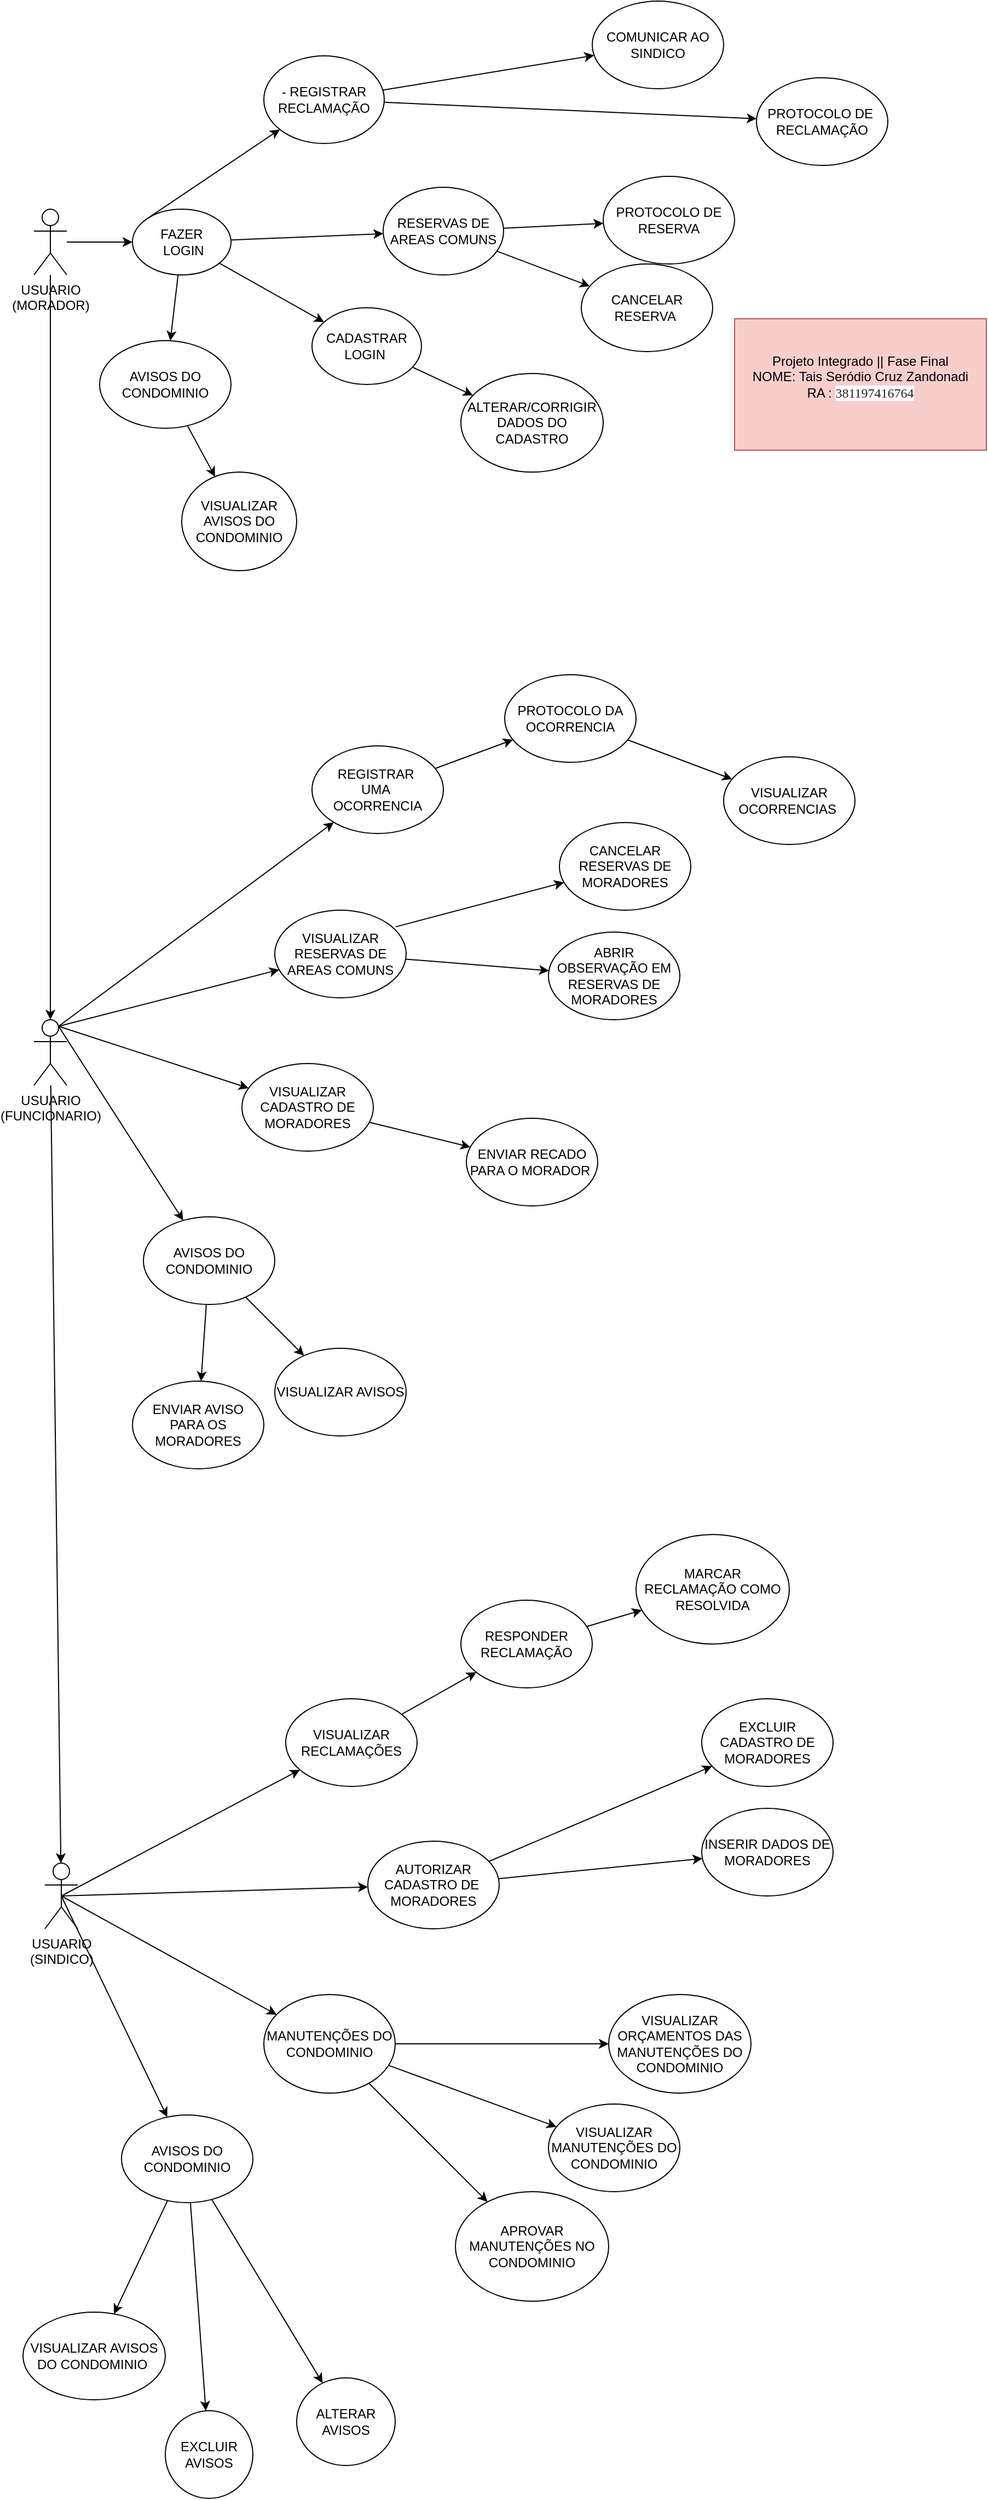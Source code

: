 <mxfile version="13.9.9" type="device"><diagram id="DLlGXArdFnO6EcHMvpdT" name="Página-1"><mxGraphModel dx="1002" dy="576" grid="1" gridSize="10" guides="1" tooltips="1" connect="1" arrows="1" fold="1" page="1" pageScale="1" pageWidth="827" pageHeight="1169" math="0" shadow="0"><root><mxCell id="0"/><mxCell id="1" parent="0"/><mxCell id="-fH2it9vUHm40Q3_pV9t-5" value="" style="edgeStyle=orthogonalEdgeStyle;rounded=0;orthogonalLoop=1;jettySize=auto;html=1;" parent="1" source="-fH2it9vUHm40Q3_pV9t-1" target="-fH2it9vUHm40Q3_pV9t-4" edge="1"><mxGeometry relative="1" as="geometry"/></mxCell><object label="USUARIO&lt;br&gt;(MORADOR)" id="-fH2it9vUHm40Q3_pV9t-1"><mxCell style="shape=umlActor;verticalLabelPosition=bottom;verticalAlign=top;html=1;outlineConnect=0;" parent="1" vertex="1"><mxGeometry x="40" y="200" width="30" height="60" as="geometry"/></mxCell></object><mxCell id="-fH2it9vUHm40Q3_pV9t-2" value="- REGISTRAR RECLAMAÇÃO" style="ellipse;whiteSpace=wrap;html=1;" parent="1" vertex="1"><mxGeometry x="250" y="60" width="110" height="80" as="geometry"/></mxCell><mxCell id="-fH2it9vUHm40Q3_pV9t-3" value="RESERVAS DE AREAS COMUNS" style="ellipse;whiteSpace=wrap;html=1;" parent="1" vertex="1"><mxGeometry x="359" y="180" width="110" height="80" as="geometry"/></mxCell><mxCell id="-fH2it9vUHm40Q3_pV9t-7" value="USUARIO&lt;br&gt;(SINDICO)" style="shape=umlActor;verticalLabelPosition=bottom;verticalAlign=top;html=1;outlineConnect=0;" parent="1" vertex="1"><mxGeometry x="50" y="1710" width="30" height="60" as="geometry"/></mxCell><mxCell id="-fH2it9vUHm40Q3_pV9t-8" value="" style="endArrow=classic;html=1;" parent="1" edge="1" target="-fH2it9vUHm40Q3_pV9t-7" source="-fH2it9vUHm40Q3_pV9t-4"><mxGeometry width="50" height="50" relative="1" as="geometry"><mxPoint x="60" y="620" as="sourcePoint"/><mxPoint x="60" y="860" as="targetPoint"/></mxGeometry></mxCell><mxCell id="-fH2it9vUHm40Q3_pV9t-13" value="CADASTRAR LOGIN&amp;nbsp;" style="ellipse;whiteSpace=wrap;html=1;" parent="1" vertex="1"><mxGeometry x="294" y="290" width="100" height="70" as="geometry"/></mxCell><mxCell id="-fH2it9vUHm40Q3_pV9t-14" value="" style="endArrow=classic;html=1;" parent="1" edge="1" target="-fH2it9vUHm40Q3_pV9t-3" source="-fH2it9vUHm40Q3_pV9t-20"><mxGeometry width="50" height="50" relative="1" as="geometry"><mxPoint x="70" y="280" as="sourcePoint"/><mxPoint x="230" y="220" as="targetPoint"/><Array as="points"/></mxGeometry></mxCell><mxCell id="-fH2it9vUHm40Q3_pV9t-15" value="" style="endArrow=classic;html=1;" parent="1" edge="1" target="-fH2it9vUHm40Q3_pV9t-13" source="-fH2it9vUHm40Q3_pV9t-20"><mxGeometry width="50" height="50" relative="1" as="geometry"><mxPoint x="70" y="280" as="sourcePoint"/><mxPoint x="160" y="340" as="targetPoint"/></mxGeometry></mxCell><mxCell id="-fH2it9vUHm40Q3_pV9t-16" value="" style="endArrow=classic;html=1;exitX=0;exitY=0;exitDx=0;exitDy=0;" parent="1" edge="1" target="-fH2it9vUHm40Q3_pV9t-2" source="-fH2it9vUHm40Q3_pV9t-20"><mxGeometry width="50" height="50" relative="1" as="geometry"><mxPoint x="70" y="280" as="sourcePoint"/><mxPoint x="160" y="171" as="targetPoint"/></mxGeometry></mxCell><mxCell id="-fH2it9vUHm40Q3_pV9t-17" value="VISUALIZAR RESERVAS DE AREAS COMUNS" style="ellipse;whiteSpace=wrap;html=1;" parent="1" vertex="1"><mxGeometry x="260" y="840" width="120" height="80" as="geometry"/></mxCell><mxCell id="-fH2it9vUHm40Q3_pV9t-18" value="REGISTRAR&amp;nbsp;&lt;br&gt;UMA&amp;nbsp;&lt;br&gt;OCORRENCIA" style="ellipse;whiteSpace=wrap;html=1;" parent="1" vertex="1"><mxGeometry x="294" y="690" width="120" height="80" as="geometry"/></mxCell><mxCell id="-fH2it9vUHm40Q3_pV9t-19" value="VISUALIZAR CADASTRO DE MORADORES" style="ellipse;whiteSpace=wrap;html=1;" parent="1" vertex="1"><mxGeometry x="230" y="980" width="120" height="80" as="geometry"/></mxCell><mxCell id="-fH2it9vUHm40Q3_pV9t-20" value="FAZER&lt;br&gt;&amp;nbsp;LOGIN" style="ellipse;whiteSpace=wrap;html=1;" parent="1" vertex="1"><mxGeometry x="130" y="200" width="90" height="60" as="geometry"/></mxCell><mxCell id="-fH2it9vUHm40Q3_pV9t-21" value="" style="endArrow=classic;html=1;" parent="1" edge="1" target="-fH2it9vUHm40Q3_pV9t-20" source="-fH2it9vUHm40Q3_pV9t-1"><mxGeometry width="50" height="50" relative="1" as="geometry"><mxPoint x="100" y="310" as="sourcePoint"/><mxPoint x="220" y="300" as="targetPoint"/></mxGeometry></mxCell><mxCell id="-fH2it9vUHm40Q3_pV9t-22" value="" style="endArrow=classic;html=1;exitX=0.75;exitY=0.1;exitDx=0;exitDy=0;exitPerimeter=0;" parent="1" edge="1" target="-fH2it9vUHm40Q3_pV9t-18" source="-fH2it9vUHm40Q3_pV9t-4"><mxGeometry width="50" height="50" relative="1" as="geometry"><mxPoint x="130" y="560" as="sourcePoint"/><mxPoint x="320" y="490" as="targetPoint"/></mxGeometry></mxCell><mxCell id="-fH2it9vUHm40Q3_pV9t-23" value="" style="endArrow=classic;html=1;exitX=0.75;exitY=0.1;exitDx=0;exitDy=0;exitPerimeter=0;" parent="1" edge="1" target="-fH2it9vUHm40Q3_pV9t-17" source="-fH2it9vUHm40Q3_pV9t-4"><mxGeometry width="50" height="50" relative="1" as="geometry"><mxPoint x="80" y="570" as="sourcePoint"/><mxPoint x="220" y="620" as="targetPoint"/></mxGeometry></mxCell><mxCell id="-fH2it9vUHm40Q3_pV9t-24" value="" style="endArrow=classic;html=1;exitX=0.75;exitY=0.1;exitDx=0;exitDy=0;exitPerimeter=0;" parent="1" edge="1" target="-fH2it9vUHm40Q3_pV9t-19" source="-fH2it9vUHm40Q3_pV9t-4"><mxGeometry width="50" height="50" relative="1" as="geometry"><mxPoint x="80" y="570" as="sourcePoint"/><mxPoint x="300" y="660" as="targetPoint"/></mxGeometry></mxCell><mxCell id="-fH2it9vUHm40Q3_pV9t-25" value="VISUALIZAR RECLAMAÇÕES" style="ellipse;whiteSpace=wrap;html=1;" parent="1" vertex="1"><mxGeometry x="270" y="1560" width="120" height="80" as="geometry"/></mxCell><mxCell id="-fH2it9vUHm40Q3_pV9t-26" value="AUTORIZAR&lt;br&gt;CADASTRO DE&amp;nbsp;&lt;br&gt;MORADORES" style="ellipse;whiteSpace=wrap;html=1;" parent="1" vertex="1"><mxGeometry x="345" y="1690" width="120" height="80" as="geometry"/></mxCell><mxCell id="-fH2it9vUHm40Q3_pV9t-28" value="APROVAR MANUTENÇÕES NO CONDOMINIO" style="ellipse;whiteSpace=wrap;html=1;" parent="1" vertex="1"><mxGeometry x="425" y="2010" width="140" height="100" as="geometry"/></mxCell><mxCell id="-fH2it9vUHm40Q3_pV9t-29" value="" style="endArrow=classic;html=1;exitX=0.5;exitY=0.5;exitDx=0;exitDy=0;exitPerimeter=0;" parent="1" edge="1" target="-fH2it9vUHm40Q3_pV9t-26" source="-fH2it9vUHm40Q3_pV9t-7"><mxGeometry width="50" height="50" relative="1" as="geometry"><mxPoint x="80" y="900" as="sourcePoint"/><mxPoint x="180" y="880" as="targetPoint"/></mxGeometry></mxCell><mxCell id="-fH2it9vUHm40Q3_pV9t-31" value="" style="endArrow=classic;html=1;" parent="1" edge="1" target="-fH2it9vUHm40Q3_pV9t-28" source="WAlJ7rrrp2vhT6cRKOS5-19"><mxGeometry width="50" height="50" relative="1" as="geometry"><mxPoint x="240" y="1440" as="sourcePoint"/><mxPoint x="290" y="930" as="targetPoint"/></mxGeometry></mxCell><mxCell id="-fH2it9vUHm40Q3_pV9t-32" value="" style="endArrow=classic;html=1;exitX=0.5;exitY=0.5;exitDx=0;exitDy=0;exitPerimeter=0;" parent="1" edge="1" target="-fH2it9vUHm40Q3_pV9t-25" source="-fH2it9vUHm40Q3_pV9t-7"><mxGeometry width="50" height="50" relative="1" as="geometry"><mxPoint x="80" y="900" as="sourcePoint"/><mxPoint x="190" y="970" as="targetPoint"/></mxGeometry></mxCell><mxCell id="-fH2it9vUHm40Q3_pV9t-33" value="Projeto Integrado || Fase Final&lt;br&gt;NOME: Tais Seródio Cruz Zandonadi&lt;br&gt;RA :&amp;nbsp;&lt;span style=&quot;color: rgb(33 , 33 , 33) ; font-family: &amp;#34;open_sansregular&amp;#34; ; background-color: rgb(255 , 255 , 255)&quot;&gt;381197416764&lt;br&gt;&lt;br&gt;&lt;/span&gt;" style="text;html=1;strokeColor=#b85450;fillColor=#f8cecc;align=center;verticalAlign=middle;whiteSpace=wrap;rounded=0;" parent="1" vertex="1"><mxGeometry x="680" y="300" width="230" height="120" as="geometry"/></mxCell><mxCell id="WAlJ7rrrp2vhT6cRKOS5-1" value="" style="endArrow=classic;html=1;" edge="1" parent="1" source="-fH2it9vUHm40Q3_pV9t-2" target="WAlJ7rrrp2vhT6cRKOS5-2"><mxGeometry width="50" height="50" relative="1" as="geometry"><mxPoint x="290" y="140" as="sourcePoint"/><mxPoint x="380" y="140" as="targetPoint"/></mxGeometry></mxCell><mxCell id="WAlJ7rrrp2vhT6cRKOS5-2" value="PROTOCOLO DE&amp;nbsp;&lt;br&gt;RECLAMAÇÃO" style="ellipse;whiteSpace=wrap;html=1;" vertex="1" parent="1"><mxGeometry x="700" y="80" width="120" height="80" as="geometry"/></mxCell><mxCell id="WAlJ7rrrp2vhT6cRKOS5-3" value="" style="endArrow=classic;html=1;" edge="1" parent="1" source="-fH2it9vUHm40Q3_pV9t-3" target="WAlJ7rrrp2vhT6cRKOS5-4"><mxGeometry width="50" height="50" relative="1" as="geometry"><mxPoint x="360" y="220" as="sourcePoint"/><mxPoint x="420" y="200" as="targetPoint"/></mxGeometry></mxCell><mxCell id="WAlJ7rrrp2vhT6cRKOS5-4" value="PROTOCOLO DE RESERVA" style="ellipse;whiteSpace=wrap;html=1;" vertex="1" parent="1"><mxGeometry x="560" y="170" width="120" height="80" as="geometry"/></mxCell><mxCell id="WAlJ7rrrp2vhT6cRKOS5-5" value="" style="endArrow=classic;html=1;" edge="1" parent="1" source="-fH2it9vUHm40Q3_pV9t-13" target="WAlJ7rrrp2vhT6cRKOS5-6"><mxGeometry width="50" height="50" relative="1" as="geometry"><mxPoint x="330" y="320" as="sourcePoint"/><mxPoint x="430" y="290" as="targetPoint"/></mxGeometry></mxCell><mxCell id="WAlJ7rrrp2vhT6cRKOS5-6" value="ALTERAR/CORRIGIR DADOS DO CADASTRO" style="ellipse;whiteSpace=wrap;html=1;" vertex="1" parent="1"><mxGeometry x="430" y="350" width="130" height="90" as="geometry"/></mxCell><mxCell id="WAlJ7rrrp2vhT6cRKOS5-7" value="" style="endArrow=classic;html=1;" edge="1" parent="1" source="-fH2it9vUHm40Q3_pV9t-18" target="WAlJ7rrrp2vhT6cRKOS5-8"><mxGeometry width="50" height="50" relative="1" as="geometry"><mxPoint x="420" y="480" as="sourcePoint"/><mxPoint x="510" y="490" as="targetPoint"/></mxGeometry></mxCell><mxCell id="WAlJ7rrrp2vhT6cRKOS5-8" value="PROTOCOLO DA OCORRENCIA" style="ellipse;whiteSpace=wrap;html=1;" vertex="1" parent="1"><mxGeometry x="470" y="625" width="120" height="80" as="geometry"/></mxCell><mxCell id="WAlJ7rrrp2vhT6cRKOS5-9" value="" style="endArrow=classic;html=1;" edge="1" parent="1" source="-fH2it9vUHm40Q3_pV9t-17" target="WAlJ7rrrp2vhT6cRKOS5-10"><mxGeometry width="50" height="50" relative="1" as="geometry"><mxPoint x="360" y="570" as="sourcePoint"/><mxPoint x="470" y="560" as="targetPoint"/></mxGeometry></mxCell><mxCell id="WAlJ7rrrp2vhT6cRKOS5-10" value="ABRIR OBSERVAÇÃO EM RESERVAS DE MORADORES" style="ellipse;whiteSpace=wrap;html=1;" vertex="1" parent="1"><mxGeometry x="510" y="860" width="120" height="80" as="geometry"/></mxCell><mxCell id="WAlJ7rrrp2vhT6cRKOS5-14" value="" style="endArrow=classic;html=1;" edge="1" parent="1" source="-fH2it9vUHm40Q3_pV9t-26" target="WAlJ7rrrp2vhT6cRKOS5-15"><mxGeometry width="50" height="50" relative="1" as="geometry"><mxPoint x="330" y="840" as="sourcePoint"/><mxPoint x="410" y="840" as="targetPoint"/></mxGeometry></mxCell><mxCell id="WAlJ7rrrp2vhT6cRKOS5-15" value="EXCLUIR CADASTRO DE MORADORES" style="ellipse;whiteSpace=wrap;html=1;" vertex="1" parent="1"><mxGeometry x="650" y="1560" width="120" height="80" as="geometry"/></mxCell><mxCell id="WAlJ7rrrp2vhT6cRKOS5-16" value="" style="endArrow=classic;html=1;" edge="1" parent="1" source="-fH2it9vUHm40Q3_pV9t-26" target="WAlJ7rrrp2vhT6cRKOS5-17"><mxGeometry width="50" height="50" relative="1" as="geometry"><mxPoint x="450" y="940" as="sourcePoint"/><mxPoint x="490" y="930" as="targetPoint"/></mxGeometry></mxCell><mxCell id="WAlJ7rrrp2vhT6cRKOS5-17" value="INSERIR DADOS DE MORADORES" style="ellipse;whiteSpace=wrap;html=1;" vertex="1" parent="1"><mxGeometry x="650" y="1660" width="120" height="80" as="geometry"/></mxCell><mxCell id="WAlJ7rrrp2vhT6cRKOS5-18" value="" style="endArrow=classic;html=1;exitX=0.5;exitY=0.5;exitDx=0;exitDy=0;exitPerimeter=0;" edge="1" parent="1" source="-fH2it9vUHm40Q3_pV9t-7" target="WAlJ7rrrp2vhT6cRKOS5-19"><mxGeometry width="50" height="50" relative="1" as="geometry"><mxPoint x="320" y="1030" as="sourcePoint"/><mxPoint x="380" y="1030" as="targetPoint"/></mxGeometry></mxCell><mxCell id="WAlJ7rrrp2vhT6cRKOS5-21" value="" style="endArrow=classic;html=1;" edge="1" parent="1" source="-fH2it9vUHm40Q3_pV9t-2" target="WAlJ7rrrp2vhT6cRKOS5-22"><mxGeometry width="50" height="50" relative="1" as="geometry"><mxPoint x="390" y="180" as="sourcePoint"/><mxPoint x="220" y="50" as="targetPoint"/></mxGeometry></mxCell><mxCell id="WAlJ7rrrp2vhT6cRKOS5-22" value="COMUNICAR AO SINDICO" style="ellipse;whiteSpace=wrap;html=1;" vertex="1" parent="1"><mxGeometry x="550" y="10" width="120" height="80" as="geometry"/></mxCell><mxCell id="WAlJ7rrrp2vhT6cRKOS5-24" value="" style="endArrow=classic;html=1;" edge="1" parent="1" source="-fH2it9vUHm40Q3_pV9t-3" target="WAlJ7rrrp2vhT6cRKOS5-25"><mxGeometry width="50" height="50" relative="1" as="geometry"><mxPoint x="390" y="210" as="sourcePoint"/><mxPoint x="620" y="250" as="targetPoint"/></mxGeometry></mxCell><mxCell id="WAlJ7rrrp2vhT6cRKOS5-25" value="CANCELAR RESERVA&amp;nbsp;" style="ellipse;whiteSpace=wrap;html=1;" vertex="1" parent="1"><mxGeometry x="540" y="250" width="120" height="80" as="geometry"/></mxCell><mxCell id="-fH2it9vUHm40Q3_pV9t-4" value="USUARIO&lt;br&gt;(FUNCIONARIO)" style="shape=umlActor;verticalLabelPosition=bottom;verticalAlign=top;html=1;outlineConnect=0;" parent="1" vertex="1"><mxGeometry x="40" y="940" width="30" height="60" as="geometry"/></mxCell><mxCell id="WAlJ7rrrp2vhT6cRKOS5-29" value="" style="endArrow=classic;html=1;" edge="1" parent="1" source="WAlJ7rrrp2vhT6cRKOS5-8" target="WAlJ7rrrp2vhT6cRKOS5-30"><mxGeometry width="50" height="50" relative="1" as="geometry"><mxPoint x="390" y="650" as="sourcePoint"/><mxPoint x="650" y="552" as="targetPoint"/></mxGeometry></mxCell><mxCell id="WAlJ7rrrp2vhT6cRKOS5-30" value="VISUALIZAR OCORRENCIAS&amp;nbsp;" style="ellipse;whiteSpace=wrap;html=1;" vertex="1" parent="1"><mxGeometry x="670" y="700" width="120" height="80" as="geometry"/></mxCell><mxCell id="WAlJ7rrrp2vhT6cRKOS5-31" value="" style="endArrow=classic;html=1;exitX=0.92;exitY=0.19;exitDx=0;exitDy=0;exitPerimeter=0;" edge="1" parent="1" source="-fH2it9vUHm40Q3_pV9t-17" target="WAlJ7rrrp2vhT6cRKOS5-32"><mxGeometry width="50" height="50" relative="1" as="geometry"><mxPoint x="390" y="620" as="sourcePoint"/><mxPoint x="640" y="620" as="targetPoint"/></mxGeometry></mxCell><mxCell id="WAlJ7rrrp2vhT6cRKOS5-32" value="CANCELAR RESERVAS DE MORADORES" style="ellipse;whiteSpace=wrap;html=1;gradientColor=none;" vertex="1" parent="1"><mxGeometry x="520" y="760" width="120" height="80" as="geometry"/></mxCell><mxCell id="WAlJ7rrrp2vhT6cRKOS5-33" value="" style="endArrow=classic;html=1;" edge="1" parent="1" source="WAlJ7rrrp2vhT6cRKOS5-38" target="WAlJ7rrrp2vhT6cRKOS5-34"><mxGeometry width="50" height="50" relative="1" as="geometry"><mxPoint x="220" y="860" as="sourcePoint"/><mxPoint x="630" y="810" as="targetPoint"/></mxGeometry></mxCell><mxCell id="WAlJ7rrrp2vhT6cRKOS5-34" value="ENVIAR AVISO PARA OS MORADORES" style="ellipse;whiteSpace=wrap;html=1;" vertex="1" parent="1"><mxGeometry x="130" y="1270" width="120" height="80" as="geometry"/></mxCell><mxCell id="WAlJ7rrrp2vhT6cRKOS5-35" value="" style="endArrow=classic;html=1;" edge="1" parent="1" source="-fH2it9vUHm40Q3_pV9t-19" target="WAlJ7rrrp2vhT6cRKOS5-36"><mxGeometry width="50" height="50" relative="1" as="geometry"><mxPoint x="390" y="820" as="sourcePoint"/><mxPoint x="730" y="770" as="targetPoint"/></mxGeometry></mxCell><mxCell id="WAlJ7rrrp2vhT6cRKOS5-36" value="ENVIAR RECADO PARA O MORADOR&amp;nbsp;" style="ellipse;whiteSpace=wrap;html=1;" vertex="1" parent="1"><mxGeometry x="435" y="1030" width="120" height="80" as="geometry"/></mxCell><mxCell id="WAlJ7rrrp2vhT6cRKOS5-37" value="" style="endArrow=classic;html=1;exitX=0.75;exitY=0.1;exitDx=0;exitDy=0;exitPerimeter=0;" edge="1" parent="1" source="-fH2it9vUHm40Q3_pV9t-4" target="WAlJ7rrrp2vhT6cRKOS5-38"><mxGeometry width="50" height="50" relative="1" as="geometry"><mxPoint x="390" y="820" as="sourcePoint"/><mxPoint x="240" y="810" as="targetPoint"/></mxGeometry></mxCell><mxCell id="WAlJ7rrrp2vhT6cRKOS5-38" value="AVISOS DO CONDOMINIO" style="ellipse;whiteSpace=wrap;html=1;" vertex="1" parent="1"><mxGeometry x="140" y="1120" width="120" height="80" as="geometry"/></mxCell><mxCell id="WAlJ7rrrp2vhT6cRKOS5-40" value="" style="endArrow=classic;html=1;" edge="1" parent="1" source="WAlJ7rrrp2vhT6cRKOS5-52" target="WAlJ7rrrp2vhT6cRKOS5-41"><mxGeometry width="50" height="50" relative="1" as="geometry"><mxPoint x="250" y="460" as="sourcePoint"/><mxPoint x="140" y="380" as="targetPoint"/></mxGeometry></mxCell><mxCell id="WAlJ7rrrp2vhT6cRKOS5-41" value="VISUALIZAR AVISOS DO CONDOMINIO" style="ellipse;whiteSpace=wrap;html=1;" vertex="1" parent="1"><mxGeometry x="175" y="440" width="105" height="90" as="geometry"/></mxCell><mxCell id="WAlJ7rrrp2vhT6cRKOS5-43" value="" style="endArrow=classic;html=1;exitX=0.5;exitY=0.5;exitDx=0;exitDy=0;exitPerimeter=0;" edge="1" parent="1" source="-fH2it9vUHm40Q3_pV9t-7" target="WAlJ7rrrp2vhT6cRKOS5-44"><mxGeometry width="50" height="50" relative="1" as="geometry"><mxPoint x="100" y="1410" as="sourcePoint"/><mxPoint x="140" y="1500" as="targetPoint"/></mxGeometry></mxCell><mxCell id="WAlJ7rrrp2vhT6cRKOS5-44" value="AVISOS DO CONDOMINIO" style="ellipse;whiteSpace=wrap;html=1;gradientColor=none;" vertex="1" parent="1"><mxGeometry x="120" y="1940" width="120" height="80" as="geometry"/></mxCell><mxCell id="WAlJ7rrrp2vhT6cRKOS5-45" value="" style="endArrow=classic;html=1;" edge="1" parent="1" source="WAlJ7rrrp2vhT6cRKOS5-44" target="WAlJ7rrrp2vhT6cRKOS5-46"><mxGeometry width="50" height="50" relative="1" as="geometry"><mxPoint x="390" y="1500" as="sourcePoint"/><mxPoint x="270" y="1630" as="targetPoint"/></mxGeometry></mxCell><mxCell id="WAlJ7rrrp2vhT6cRKOS5-46" value="VISUALIZAR AVISOS DO CONDOMINIO&amp;nbsp;" style="ellipse;whiteSpace=wrap;html=1;" vertex="1" parent="1"><mxGeometry x="30" y="2120" width="130" height="80" as="geometry"/></mxCell><mxCell id="WAlJ7rrrp2vhT6cRKOS5-47" value="" style="endArrow=classic;html=1;" edge="1" parent="1" source="WAlJ7rrrp2vhT6cRKOS5-44" target="WAlJ7rrrp2vhT6cRKOS5-48"><mxGeometry width="50" height="50" relative="1" as="geometry"><mxPoint x="390" y="1850" as="sourcePoint"/><mxPoint x="440" y="1800" as="targetPoint"/></mxGeometry></mxCell><mxCell id="WAlJ7rrrp2vhT6cRKOS5-48" value="EXCLUIR AVISOS" style="ellipse;whiteSpace=wrap;html=1;" vertex="1" parent="1"><mxGeometry x="160" y="2210" width="80" height="80" as="geometry"/></mxCell><mxCell id="WAlJ7rrrp2vhT6cRKOS5-49" value="" style="endArrow=classic;html=1;" edge="1" parent="1" source="WAlJ7rrrp2vhT6cRKOS5-38" target="WAlJ7rrrp2vhT6cRKOS5-50"><mxGeometry width="50" height="50" relative="1" as="geometry"><mxPoint x="390" y="1010" as="sourcePoint"/><mxPoint x="250" y="1020" as="targetPoint"/></mxGeometry></mxCell><mxCell id="WAlJ7rrrp2vhT6cRKOS5-50" value="VISUALIZAR AVISOS" style="ellipse;whiteSpace=wrap;html=1;" vertex="1" parent="1"><mxGeometry x="260" y="1240" width="120" height="80" as="geometry"/></mxCell><mxCell id="WAlJ7rrrp2vhT6cRKOS5-51" value="" style="endArrow=classic;html=1;" edge="1" parent="1" source="-fH2it9vUHm40Q3_pV9t-20" target="WAlJ7rrrp2vhT6cRKOS5-52"><mxGeometry width="50" height="50" relative="1" as="geometry"><mxPoint x="390" y="410" as="sourcePoint"/><mxPoint x="160" y="360" as="targetPoint"/></mxGeometry></mxCell><mxCell id="WAlJ7rrrp2vhT6cRKOS5-52" value="AVISOS DO CONDOMINIO" style="ellipse;whiteSpace=wrap;html=1;" vertex="1" parent="1"><mxGeometry x="100" y="320" width="120" height="80" as="geometry"/></mxCell><mxCell id="WAlJ7rrrp2vhT6cRKOS5-53" value="" style="endArrow=classic;html=1;" edge="1" parent="1" source="WAlJ7rrrp2vhT6cRKOS5-44" target="WAlJ7rrrp2vhT6cRKOS5-54"><mxGeometry width="50" height="50" relative="1" as="geometry"><mxPoint x="390" y="1700" as="sourcePoint"/><mxPoint x="440" y="1650" as="targetPoint"/></mxGeometry></mxCell><mxCell id="WAlJ7rrrp2vhT6cRKOS5-54" value="ALTERAR AVISOS" style="ellipse;whiteSpace=wrap;html=1;" vertex="1" parent="1"><mxGeometry x="280" y="2180" width="90" height="80" as="geometry"/></mxCell><mxCell id="WAlJ7rrrp2vhT6cRKOS5-19" value="MANUTENÇÕES DO CONDOMINIO" style="ellipse;whiteSpace=wrap;html=1;" vertex="1" parent="1"><mxGeometry x="250" y="1830" width="120" height="90" as="geometry"/></mxCell><mxCell id="WAlJ7rrrp2vhT6cRKOS5-56" value="" style="endArrow=classic;html=1;" edge="1" parent="1" source="WAlJ7rrrp2vhT6cRKOS5-19" target="WAlJ7rrrp2vhT6cRKOS5-57"><mxGeometry width="50" height="50" relative="1" as="geometry"><mxPoint x="390" y="1460" as="sourcePoint"/><mxPoint x="590" y="1480" as="targetPoint"/></mxGeometry></mxCell><mxCell id="WAlJ7rrrp2vhT6cRKOS5-57" value="VISUALIZAR MANUTENÇÕES DO CONDOMINIO" style="ellipse;whiteSpace=wrap;html=1;" vertex="1" parent="1"><mxGeometry x="510" y="1930" width="120" height="80" as="geometry"/></mxCell><mxCell id="WAlJ7rrrp2vhT6cRKOS5-58" value="" style="endArrow=classic;html=1;" edge="1" parent="1" source="WAlJ7rrrp2vhT6cRKOS5-19" target="WAlJ7rrrp2vhT6cRKOS5-59"><mxGeometry width="50" height="50" relative="1" as="geometry"><mxPoint x="390" y="1680" as="sourcePoint"/><mxPoint x="620" y="1480" as="targetPoint"/></mxGeometry></mxCell><mxCell id="WAlJ7rrrp2vhT6cRKOS5-59" value="VISUALIZAR ORÇAMENTOS DAS MANUTENÇÕES DO CONDOMINIO" style="ellipse;whiteSpace=wrap;html=1;" vertex="1" parent="1"><mxGeometry x="565" y="1830" width="130" height="90" as="geometry"/></mxCell><mxCell id="WAlJ7rrrp2vhT6cRKOS5-60" value="" style="endArrow=classic;html=1;" edge="1" parent="1" source="-fH2it9vUHm40Q3_pV9t-25" target="WAlJ7rrrp2vhT6cRKOS5-61"><mxGeometry width="50" height="50" relative="1" as="geometry"><mxPoint x="390" y="1400" as="sourcePoint"/><mxPoint x="430" y="1210" as="targetPoint"/></mxGeometry></mxCell><mxCell id="WAlJ7rrrp2vhT6cRKOS5-61" value="RESPONDER RECLAMAÇÃO" style="ellipse;whiteSpace=wrap;html=1;" vertex="1" parent="1"><mxGeometry x="430" y="1470" width="120" height="80" as="geometry"/></mxCell><mxCell id="WAlJ7rrrp2vhT6cRKOS5-62" value="" style="endArrow=classic;html=1;" edge="1" parent="1" source="WAlJ7rrrp2vhT6cRKOS5-61" target="WAlJ7rrrp2vhT6cRKOS5-63"><mxGeometry width="50" height="50" relative="1" as="geometry"><mxPoint x="390" y="1390" as="sourcePoint"/><mxPoint x="450" y="1250" as="targetPoint"/></mxGeometry></mxCell><mxCell id="WAlJ7rrrp2vhT6cRKOS5-63" value="MARCAR RECLAMAÇÃO COMO RESOLVIDA" style="ellipse;whiteSpace=wrap;html=1;" vertex="1" parent="1"><mxGeometry x="590" y="1410" width="140" height="100" as="geometry"/></mxCell></root></mxGraphModel></diagram></mxfile>